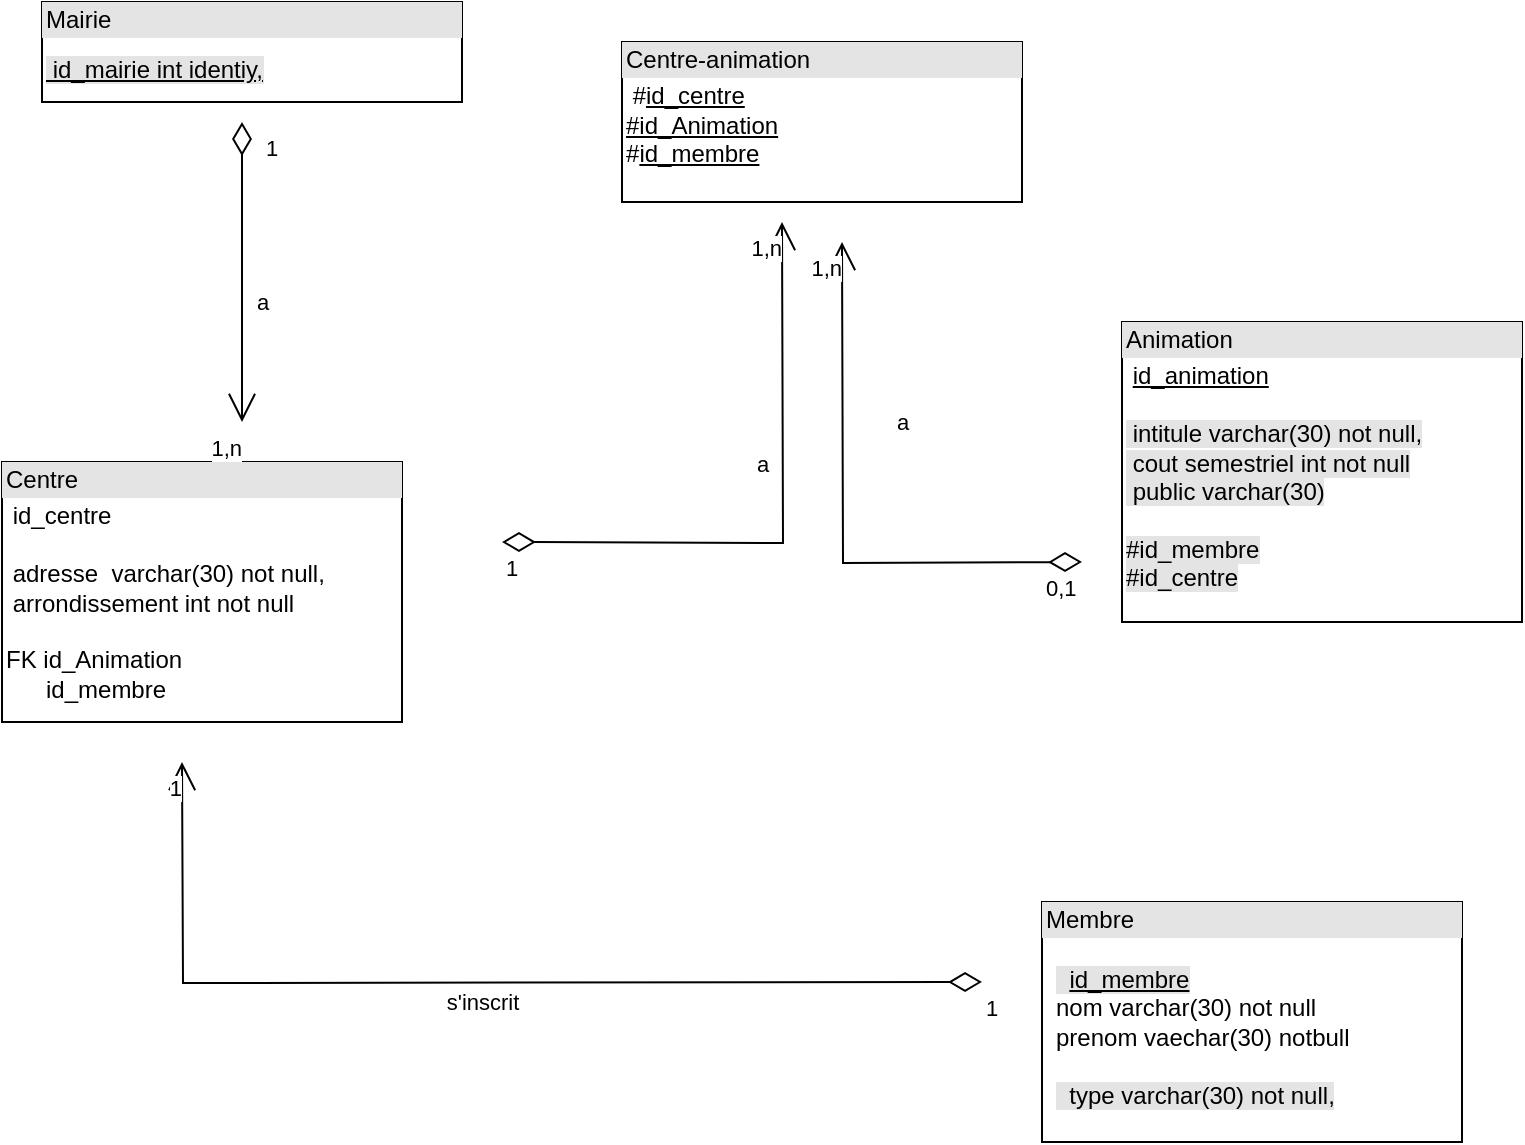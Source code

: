 <mxfile version="16.6.2" type="google"><diagram id="LQHYqwiONQQmSNBIZ4c5" name="Page-1"><mxGraphModel dx="1422" dy="739" grid="1" gridSize="10" guides="1" tooltips="1" connect="1" arrows="1" fold="1" page="1" pageScale="1" pageWidth="827" pageHeight="1169" math="0" shadow="0"><root><mxCell id="0"/><mxCell id="1" parent="0"/><mxCell id="fzI9lAfkcp6nTYqHOWfT-1" value="&lt;div style=&quot;box-sizing: border-box ; width: 100% ; background: #e4e4e4 ; padding: 2px&quot;&gt;Centre&lt;/div&gt;&lt;table style=&quot;width: 100% ; font-size: 1em&quot; cellpadding=&quot;2&quot; cellspacing=&quot;0&quot;&gt;&lt;tbody&gt;&lt;tr&gt;&lt;td&gt;&amp;nbsp;id_centre&lt;br&gt;&lt;br&gt;&amp;nbsp;adresse&amp;nbsp; varchar(30) not null,&lt;br&gt;&amp;nbsp;arrondissement int not null&lt;br&gt;&lt;br&gt;FK id_Animation&lt;br&gt;&amp;nbsp; &amp;nbsp; &amp;nbsp; id_membre&lt;br&gt;&lt;br&gt;&lt;/td&gt;&lt;td&gt;&lt;/td&gt;&lt;/tr&gt;&lt;tr&gt;&lt;td&gt;&amp;nbsp; &amp;nbsp; &amp;nbsp; &amp;nbsp;&amp;nbsp;&lt;/td&gt;&lt;td&gt;&lt;/td&gt;&lt;/tr&gt;&lt;/tbody&gt;&lt;/table&gt;" style="verticalAlign=top;align=left;overflow=fill;html=1;" vertex="1" parent="1"><mxGeometry x="10" y="280" width="200" height="130" as="geometry"/></mxCell><mxCell id="fzI9lAfkcp6nTYqHOWfT-3" value="&lt;div style=&quot;box-sizing: border-box ; width: 100% ; background: #e4e4e4 ; padding: 2px&quot;&gt;Membre&lt;/div&gt;" style="verticalAlign=top;align=left;overflow=fill;html=1;" vertex="1" parent="1"><mxGeometry x="530" y="500" width="210" height="120" as="geometry"/></mxCell><mxCell id="fzI9lAfkcp6nTYqHOWfT-5" value="&lt;div style=&quot;box-sizing: border-box ; width: 100% ; background: #e4e4e4 ; padding: 2px&quot;&gt;Mairie&lt;/div&gt;" style="verticalAlign=top;align=left;overflow=fill;html=1;" vertex="1" parent="1"><mxGeometry x="30" y="50" width="210" height="50" as="geometry"/></mxCell><mxCell id="fzI9lAfkcp6nTYqHOWfT-11" value="&lt;div style=&quot;box-sizing: border-box ; width: 100% ; background: #e4e4e4 ; padding: 2px&quot;&gt;Centre-animation&lt;/div&gt;&lt;table style=&quot;width: 100% ; font-size: 1em&quot; cellpadding=&quot;2&quot; cellspacing=&quot;0&quot;&gt;&lt;tbody&gt;&lt;tr&gt;&lt;td&gt;&amp;nbsp;#&lt;u&gt;id_centre&lt;/u&gt;&lt;br&gt;&lt;u&gt;#id_Animation&lt;/u&gt;&lt;br&gt;#&lt;u&gt;id_membre&lt;/u&gt;&lt;br&gt;&lt;br&gt;&lt;br&gt;&lt;/td&gt;&lt;td&gt;&lt;/td&gt;&lt;/tr&gt;&lt;tr&gt;&lt;td&gt;&amp;nbsp; &amp;nbsp; &amp;nbsp; &amp;nbsp;&amp;nbsp;&lt;/td&gt;&lt;td&gt;&lt;/td&gt;&lt;/tr&gt;&lt;/tbody&gt;&lt;/table&gt;" style="verticalAlign=top;align=left;overflow=fill;html=1;" vertex="1" parent="1"><mxGeometry x="320" y="70" width="200" height="80" as="geometry"/></mxCell><mxCell id="fzI9lAfkcp6nTYqHOWfT-15" value="&lt;div style=&quot;box-sizing: border-box ; width: 100% ; background: #e4e4e4 ; padding: 2px&quot;&gt;Animation&lt;br&gt;&lt;/div&gt;&lt;table style=&quot;width: 100% ; font-size: 1em&quot; cellpadding=&quot;2&quot; cellspacing=&quot;0&quot;&gt;&lt;tbody&gt;&lt;tr&gt;&lt;td&gt;&amp;nbsp;&lt;u&gt;id_animation&lt;/u&gt;&lt;br style=&quot;background-color: rgb(228 , 228 , 228)&quot;&gt;&lt;span style=&quot;background-color: rgb(228 , 228 , 228)&quot;&gt;&lt;br&gt;&amp;nbsp;intitule varchar(30) not null,&lt;/span&gt;&lt;br style=&quot;background-color: rgb(228 , 228 , 228)&quot;&gt;&lt;span style=&quot;background-color: rgb(228 , 228 , 228)&quot;&gt;&amp;nbsp;cout semestriel int not null&lt;/span&gt;&lt;br style=&quot;background-color: rgb(228 , 228 , 228)&quot;&gt;&lt;span style=&quot;background-color: rgb(228 , 228 , 228)&quot;&gt;&amp;nbsp;public varchar(30)&lt;/span&gt;&lt;br style=&quot;background-color: rgb(228 , 228 , 228)&quot;&gt;&lt;br style=&quot;background-color: rgb(228 , 228 , 228)&quot;&gt;&lt;span style=&quot;background-color: rgb(228 , 228 , 228)&quot;&gt;#id_membre&lt;/span&gt;&lt;br style=&quot;background-color: rgb(228 , 228 , 228)&quot;&gt;&lt;span style=&quot;background-color: rgb(228 , 228 , 228)&quot;&gt;#id_centre&lt;/span&gt;&lt;br&gt;&lt;br&gt;&lt;/td&gt;&lt;td&gt;&lt;/td&gt;&lt;/tr&gt;&lt;tr&gt;&lt;td&gt;&amp;nbsp; &amp;nbsp; &amp;nbsp; &amp;nbsp;&amp;nbsp;&lt;/td&gt;&lt;td&gt;&lt;/td&gt;&lt;/tr&gt;&lt;/tbody&gt;&lt;/table&gt;" style="verticalAlign=top;align=left;overflow=fill;html=1;" vertex="1" parent="1"><mxGeometry x="570" y="210" width="200" height="150" as="geometry"/></mxCell><mxCell id="fzI9lAfkcp6nTYqHOWfT-20" value="a" style="endArrow=open;html=1;endSize=12;startArrow=diamondThin;startSize=14;startFill=0;edgeStyle=orthogonalEdgeStyle;rounded=0;" edge="1" parent="1"><mxGeometry x="0.2" y="10" relative="1" as="geometry"><mxPoint x="260" y="320" as="sourcePoint"/><mxPoint x="400" y="160" as="targetPoint"/><mxPoint as="offset"/></mxGeometry></mxCell><mxCell id="fzI9lAfkcp6nTYqHOWfT-21" value="1" style="edgeLabel;resizable=0;html=1;align=left;verticalAlign=top;" connectable="0" vertex="1" parent="fzI9lAfkcp6nTYqHOWfT-20"><mxGeometry x="-1" relative="1" as="geometry"/></mxCell><mxCell id="fzI9lAfkcp6nTYqHOWfT-22" value="1,n" style="edgeLabel;resizable=0;html=1;align=right;verticalAlign=top;" connectable="0" vertex="1" parent="fzI9lAfkcp6nTYqHOWfT-20"><mxGeometry x="1" relative="1" as="geometry"/></mxCell><mxCell id="fzI9lAfkcp6nTYqHOWfT-23" value="a" style="endArrow=open;html=1;endSize=12;startArrow=diamondThin;startSize=14;startFill=0;edgeStyle=orthogonalEdgeStyle;rounded=0;" edge="1" parent="1"><mxGeometry x="0.357" y="-30" relative="1" as="geometry"><mxPoint x="550" y="330" as="sourcePoint"/><mxPoint x="430" y="170" as="targetPoint"/><mxPoint as="offset"/></mxGeometry></mxCell><mxCell id="fzI9lAfkcp6nTYqHOWfT-24" value="0,1" style="edgeLabel;resizable=0;html=1;align=left;verticalAlign=top;" connectable="0" vertex="1" parent="fzI9lAfkcp6nTYqHOWfT-23"><mxGeometry x="-1" relative="1" as="geometry"><mxPoint x="-20" as="offset"/></mxGeometry></mxCell><mxCell id="fzI9lAfkcp6nTYqHOWfT-25" value="1,n" style="edgeLabel;resizable=0;html=1;align=right;verticalAlign=top;" connectable="0" vertex="1" parent="fzI9lAfkcp6nTYqHOWfT-23"><mxGeometry x="1" relative="1" as="geometry"/></mxCell><mxCell id="fzI9lAfkcp6nTYqHOWfT-26" value="&lt;u style=&quot;color: rgb(0, 0, 0); font-family: helvetica; font-size: 12px; font-style: normal; font-weight: 400; letter-spacing: normal; text-align: left; text-indent: 0px; text-transform: none; word-spacing: 0px; background-color: rgb(228, 228, 228);&quot;&gt;&amp;nbsp;id_mairie int identiy,&lt;br&gt;&lt;/u&gt;" style="text;whiteSpace=wrap;html=1;" vertex="1" parent="1"><mxGeometry x="30" y="70" width="130" height="30" as="geometry"/></mxCell><mxCell id="fzI9lAfkcp6nTYqHOWfT-28" value="a" style="endArrow=open;html=1;endSize=12;startArrow=diamondThin;startSize=14;startFill=0;edgeStyle=orthogonalEdgeStyle;rounded=0;" edge="1" parent="1"><mxGeometry x="0.2" y="10" relative="1" as="geometry"><mxPoint x="130" y="110" as="sourcePoint"/><mxPoint x="130" y="260" as="targetPoint"/><mxPoint as="offset"/></mxGeometry></mxCell><mxCell id="fzI9lAfkcp6nTYqHOWfT-29" value="1" style="edgeLabel;resizable=0;html=1;align=left;verticalAlign=top;" connectable="0" vertex="1" parent="fzI9lAfkcp6nTYqHOWfT-28"><mxGeometry x="-1" relative="1" as="geometry"><mxPoint x="10" as="offset"/></mxGeometry></mxCell><mxCell id="fzI9lAfkcp6nTYqHOWfT-30" value="1,n" style="edgeLabel;resizable=0;html=1;align=right;verticalAlign=top;" connectable="0" vertex="1" parent="fzI9lAfkcp6nTYqHOWfT-28"><mxGeometry x="1" relative="1" as="geometry"/></mxCell><mxCell id="fzI9lAfkcp6nTYqHOWfT-31" value="&lt;span style=&quot;color: rgb(0 , 0 , 0) ; font-family: &amp;#34;helvetica&amp;#34; ; font-size: 12px ; font-style: normal ; font-weight: 400 ; letter-spacing: normal ; text-align: left ; text-indent: 0px ; text-transform: none ; word-spacing: 0px ; background-color: rgb(228 , 228 , 228) ; display: inline ; float: none&quot;&gt;&lt;span&gt;&amp;nbsp;&lt;/span&gt;&amp;nbsp;&lt;u&gt;id_membre&lt;br&gt;&lt;/u&gt;&lt;/span&gt;nom varchar(30) not null&lt;br&gt;prenom vaechar(30) notbull&lt;br style=&quot;color: rgb(0 , 0 , 0) ; font-family: &amp;#34;helvetica&amp;#34; ; font-size: 12px ; font-style: normal ; font-weight: 400 ; letter-spacing: normal ; text-align: left ; text-indent: 0px ; text-transform: none ; word-spacing: 0px ; background-color: rgb(228 , 228 , 228)&quot;&gt;&lt;br style=&quot;color: rgb(0 , 0 , 0) ; font-family: &amp;#34;helvetica&amp;#34; ; font-size: 12px ; font-style: normal ; font-weight: 400 ; letter-spacing: normal ; text-align: left ; text-indent: 0px ; text-transform: none ; word-spacing: 0px ; background-color: rgb(228 , 228 , 228)&quot;&gt;&lt;span style=&quot;color: rgb(0 , 0 , 0) ; font-family: &amp;#34;helvetica&amp;#34; ; font-size: 12px ; font-style: normal ; font-weight: 400 ; letter-spacing: normal ; text-align: left ; text-indent: 0px ; text-transform: none ; word-spacing: 0px ; background-color: rgb(228 , 228 , 228) ; display: inline ; float: none&quot;&gt;&amp;nbsp; type varchar(30) not null,&lt;/span&gt;" style="text;whiteSpace=wrap;html=1;" vertex="1" parent="1"><mxGeometry x="535" y="525" width="200" height="60" as="geometry"/></mxCell><mxCell id="fzI9lAfkcp6nTYqHOWfT-32" value="s'inscrit" style="endArrow=open;html=1;endSize=12;startArrow=diamondThin;startSize=14;startFill=0;edgeStyle=orthogonalEdgeStyle;rounded=0;" edge="1" parent="1"><mxGeometry x="-0.02" y="10" relative="1" as="geometry"><mxPoint x="500" y="540" as="sourcePoint"/><mxPoint x="100" y="430" as="targetPoint"/><mxPoint as="offset"/></mxGeometry></mxCell><mxCell id="fzI9lAfkcp6nTYqHOWfT-33" value="1" style="edgeLabel;resizable=0;html=1;align=left;verticalAlign=top;" connectable="0" vertex="1" parent="fzI9lAfkcp6nTYqHOWfT-32"><mxGeometry x="-1" relative="1" as="geometry"/></mxCell><mxCell id="fzI9lAfkcp6nTYqHOWfT-34" value="1" style="edgeLabel;resizable=0;html=1;align=right;verticalAlign=top;" connectable="0" vertex="1" parent="fzI9lAfkcp6nTYqHOWfT-32"><mxGeometry x="1" relative="1" as="geometry"/></mxCell></root></mxGraphModel></diagram></mxfile>